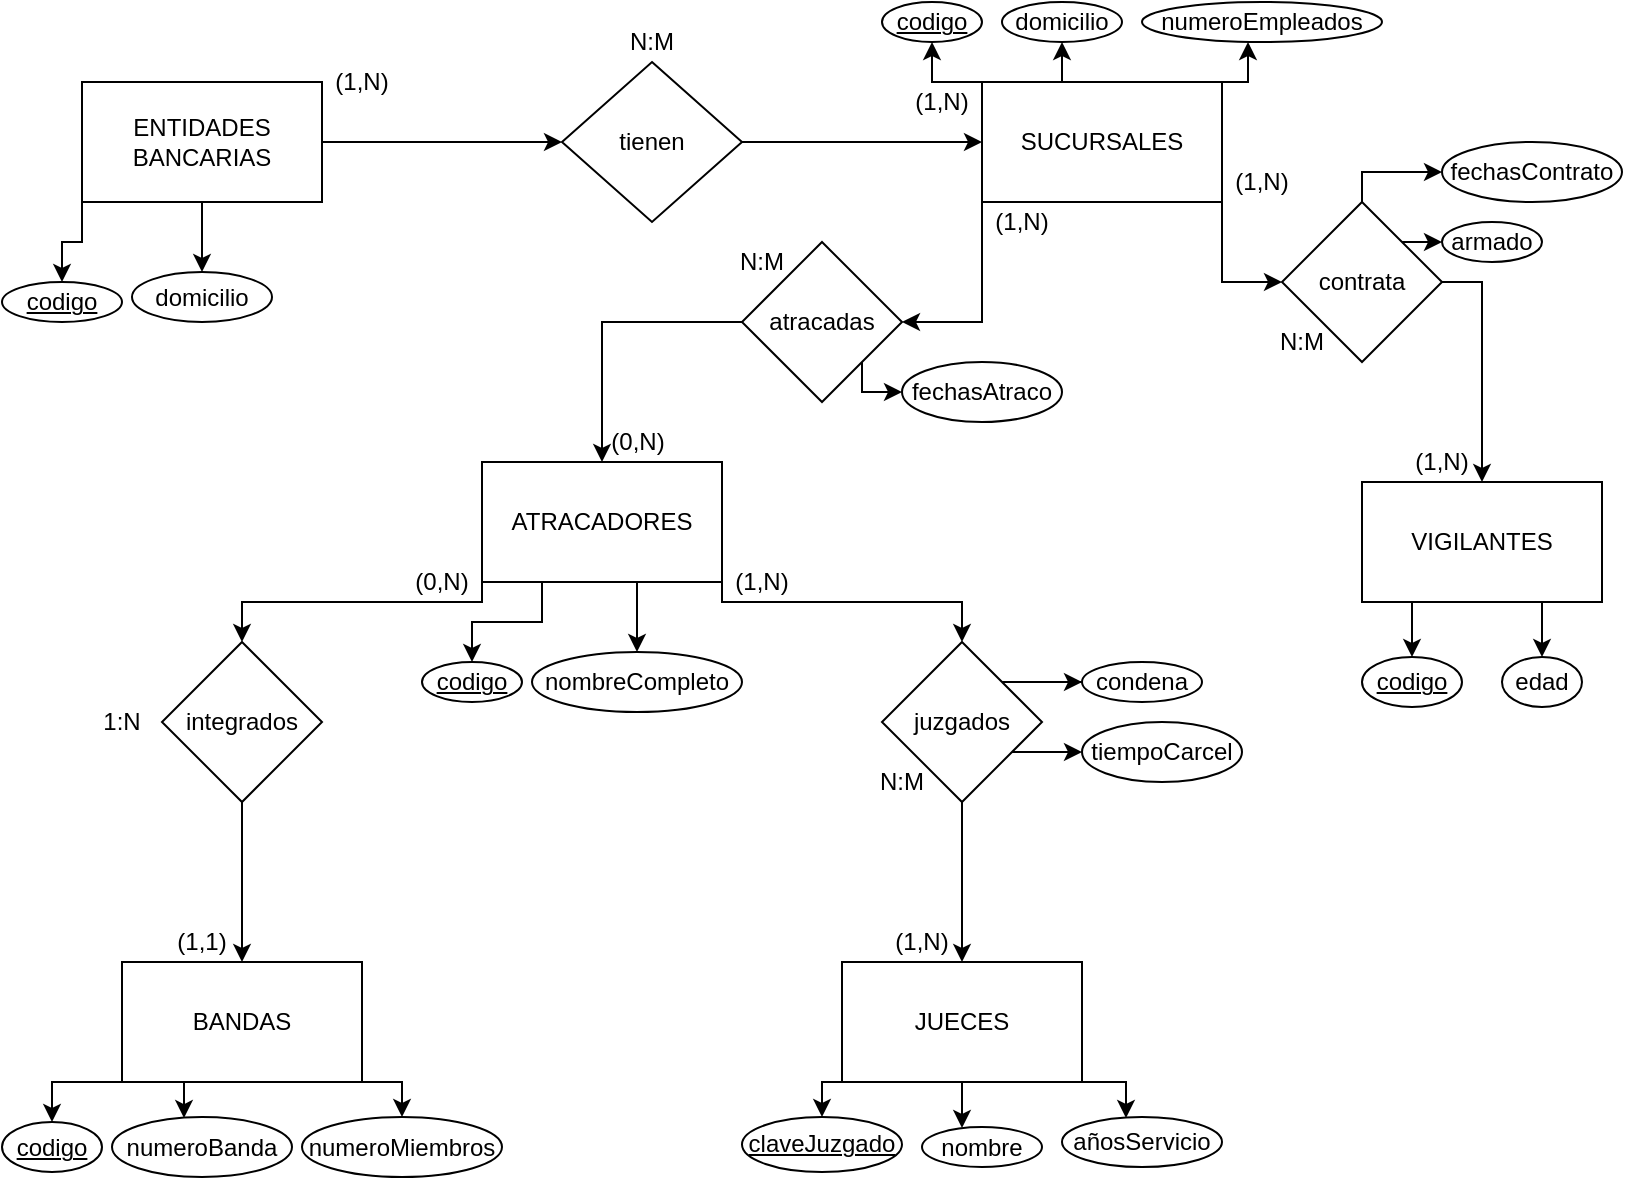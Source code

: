 <mxfile version="13.8.0" type="github"><diagram id="AYBMOdQtOQpo7kDZB5Oi" name="Page-1"><mxGraphModel dx="868" dy="451" grid="1" gridSize="10" guides="1" tooltips="1" connect="1" arrows="1" fold="1" page="1" pageScale="1" pageWidth="827" pageHeight="1169" math="0" shadow="0"><root><mxCell id="0"/><mxCell id="1" parent="0"/><mxCell id="3MPk0pqlJfTpxiWvrOGy-7" style="edgeStyle=orthogonalEdgeStyle;rounded=0;orthogonalLoop=1;jettySize=auto;html=1;entryX=0;entryY=0.5;entryDx=0;entryDy=0;" edge="1" parent="1" source="3MPk0pqlJfTpxiWvrOGy-2" target="3MPk0pqlJfTpxiWvrOGy-5"><mxGeometry relative="1" as="geometry"/></mxCell><mxCell id="3MPk0pqlJfTpxiWvrOGy-30" style="edgeStyle=orthogonalEdgeStyle;rounded=0;orthogonalLoop=1;jettySize=auto;html=1;exitX=0;exitY=1;exitDx=0;exitDy=0;" edge="1" parent="1" source="3MPk0pqlJfTpxiWvrOGy-2" target="3MPk0pqlJfTpxiWvrOGy-28"><mxGeometry relative="1" as="geometry"/></mxCell><mxCell id="3MPk0pqlJfTpxiWvrOGy-31" style="edgeStyle=orthogonalEdgeStyle;rounded=0;orthogonalLoop=1;jettySize=auto;html=1;exitX=0.5;exitY=1;exitDx=0;exitDy=0;entryX=0.5;entryY=0;entryDx=0;entryDy=0;" edge="1" parent="1" source="3MPk0pqlJfTpxiWvrOGy-2" target="3MPk0pqlJfTpxiWvrOGy-29"><mxGeometry relative="1" as="geometry"/></mxCell><mxCell id="3MPk0pqlJfTpxiWvrOGy-2" value="ENTIDADES BANCARIAS" style="rounded=0;whiteSpace=wrap;html=1;align=center;" vertex="1" parent="1"><mxGeometry x="40" y="40" width="120" height="60" as="geometry"/></mxCell><mxCell id="3MPk0pqlJfTpxiWvrOGy-9" style="edgeStyle=orthogonalEdgeStyle;rounded=0;orthogonalLoop=1;jettySize=auto;html=1;entryX=0;entryY=0.5;entryDx=0;entryDy=0;" edge="1" parent="1" source="3MPk0pqlJfTpxiWvrOGy-5" target="3MPk0pqlJfTpxiWvrOGy-8"><mxGeometry relative="1" as="geometry"/></mxCell><mxCell id="3MPk0pqlJfTpxiWvrOGy-5" value="tienen" style="rhombus;whiteSpace=wrap;html=1;align=center;" vertex="1" parent="1"><mxGeometry x="280" y="30" width="90" height="80" as="geometry"/></mxCell><mxCell id="3MPk0pqlJfTpxiWvrOGy-12" style="edgeStyle=orthogonalEdgeStyle;rounded=0;orthogonalLoop=1;jettySize=auto;html=1;exitX=1;exitY=1;exitDx=0;exitDy=0;" edge="1" parent="1" source="3MPk0pqlJfTpxiWvrOGy-8" target="3MPk0pqlJfTpxiWvrOGy-13"><mxGeometry relative="1" as="geometry"><mxPoint x="680" y="140" as="targetPoint"/></mxGeometry></mxCell><mxCell id="3MPk0pqlJfTpxiWvrOGy-17" style="edgeStyle=orthogonalEdgeStyle;rounded=0;orthogonalLoop=1;jettySize=auto;html=1;exitX=0;exitY=1;exitDx=0;exitDy=0;entryX=1;entryY=0.5;entryDx=0;entryDy=0;" edge="1" parent="1" source="3MPk0pqlJfTpxiWvrOGy-8" target="3MPk0pqlJfTpxiWvrOGy-16"><mxGeometry relative="1" as="geometry"/></mxCell><mxCell id="3MPk0pqlJfTpxiWvrOGy-61" style="edgeStyle=orthogonalEdgeStyle;rounded=0;orthogonalLoop=1;jettySize=auto;html=1;exitX=0;exitY=0;exitDx=0;exitDy=0;entryX=0.5;entryY=1;entryDx=0;entryDy=0;" edge="1" parent="1" source="3MPk0pqlJfTpxiWvrOGy-8" target="3MPk0pqlJfTpxiWvrOGy-59"><mxGeometry relative="1" as="geometry"/></mxCell><mxCell id="3MPk0pqlJfTpxiWvrOGy-67" style="edgeStyle=orthogonalEdgeStyle;rounded=0;orthogonalLoop=1;jettySize=auto;html=1;exitX=1;exitY=0;exitDx=0;exitDy=0;" edge="1" parent="1" source="3MPk0pqlJfTpxiWvrOGy-8"><mxGeometry relative="1" as="geometry"><mxPoint x="623" y="20" as="targetPoint"/><Array as="points"><mxPoint x="623" y="40"/></Array></mxGeometry></mxCell><mxCell id="3MPk0pqlJfTpxiWvrOGy-68" style="edgeStyle=orthogonalEdgeStyle;rounded=0;orthogonalLoop=1;jettySize=auto;html=1;exitX=0.25;exitY=0;exitDx=0;exitDy=0;entryX=0.5;entryY=1;entryDx=0;entryDy=0;" edge="1" parent="1" source="3MPk0pqlJfTpxiWvrOGy-8" target="3MPk0pqlJfTpxiWvrOGy-62"><mxGeometry relative="1" as="geometry"/></mxCell><mxCell id="3MPk0pqlJfTpxiWvrOGy-8" value="SUCURSALES" style="rounded=0;whiteSpace=wrap;html=1;align=center;" vertex="1" parent="1"><mxGeometry x="490" y="40" width="120" height="60" as="geometry"/></mxCell><mxCell id="3MPk0pqlJfTpxiWvrOGy-15" style="edgeStyle=orthogonalEdgeStyle;rounded=0;orthogonalLoop=1;jettySize=auto;html=1;exitX=1;exitY=0.5;exitDx=0;exitDy=0;entryX=0.5;entryY=0;entryDx=0;entryDy=0;" edge="1" parent="1" source="3MPk0pqlJfTpxiWvrOGy-13" target="3MPk0pqlJfTpxiWvrOGy-14"><mxGeometry relative="1" as="geometry"/></mxCell><mxCell id="3MPk0pqlJfTpxiWvrOGy-72" style="edgeStyle=orthogonalEdgeStyle;rounded=0;orthogonalLoop=1;jettySize=auto;html=1;exitX=1;exitY=0;exitDx=0;exitDy=0;entryX=0;entryY=0.5;entryDx=0;entryDy=0;" edge="1" parent="1" source="3MPk0pqlJfTpxiWvrOGy-13" target="3MPk0pqlJfTpxiWvrOGy-69"><mxGeometry relative="1" as="geometry"/></mxCell><mxCell id="3MPk0pqlJfTpxiWvrOGy-77" style="edgeStyle=orthogonalEdgeStyle;rounded=0;orthogonalLoop=1;jettySize=auto;html=1;exitX=0.5;exitY=0;exitDx=0;exitDy=0;entryX=0;entryY=0.5;entryDx=0;entryDy=0;" edge="1" parent="1" source="3MPk0pqlJfTpxiWvrOGy-13" target="3MPk0pqlJfTpxiWvrOGy-70"><mxGeometry relative="1" as="geometry"><Array as="points"><mxPoint x="680" y="85"/></Array></mxGeometry></mxCell><mxCell id="3MPk0pqlJfTpxiWvrOGy-13" value="contrata" style="rhombus;whiteSpace=wrap;html=1;" vertex="1" parent="1"><mxGeometry x="640" y="100" width="80" height="80" as="geometry"/></mxCell><mxCell id="3MPk0pqlJfTpxiWvrOGy-57" style="edgeStyle=orthogonalEdgeStyle;rounded=0;orthogonalLoop=1;jettySize=auto;html=1;exitX=0.25;exitY=1;exitDx=0;exitDy=0;entryX=0.5;entryY=0;entryDx=0;entryDy=0;" edge="1" parent="1" source="3MPk0pqlJfTpxiWvrOGy-14" target="3MPk0pqlJfTpxiWvrOGy-54"><mxGeometry relative="1" as="geometry"/></mxCell><mxCell id="3MPk0pqlJfTpxiWvrOGy-58" style="edgeStyle=orthogonalEdgeStyle;rounded=0;orthogonalLoop=1;jettySize=auto;html=1;exitX=0.75;exitY=1;exitDx=0;exitDy=0;entryX=0.5;entryY=0;entryDx=0;entryDy=0;" edge="1" parent="1" source="3MPk0pqlJfTpxiWvrOGy-14" target="3MPk0pqlJfTpxiWvrOGy-55"><mxGeometry relative="1" as="geometry"/></mxCell><mxCell id="3MPk0pqlJfTpxiWvrOGy-14" value="VIGILANTES" style="rounded=0;whiteSpace=wrap;html=1;align=center;" vertex="1" parent="1"><mxGeometry x="680" y="240" width="120" height="60" as="geometry"/></mxCell><mxCell id="3MPk0pqlJfTpxiWvrOGy-19" style="edgeStyle=orthogonalEdgeStyle;rounded=0;orthogonalLoop=1;jettySize=auto;html=1;exitX=0;exitY=0.5;exitDx=0;exitDy=0;entryX=0.5;entryY=0;entryDx=0;entryDy=0;" edge="1" parent="1" source="3MPk0pqlJfTpxiWvrOGy-16" target="3MPk0pqlJfTpxiWvrOGy-18"><mxGeometry relative="1" as="geometry"/></mxCell><mxCell id="3MPk0pqlJfTpxiWvrOGy-79" style="edgeStyle=orthogonalEdgeStyle;rounded=0;orthogonalLoop=1;jettySize=auto;html=1;exitX=1;exitY=1;exitDx=0;exitDy=0;entryX=0;entryY=0.5;entryDx=0;entryDy=0;" edge="1" parent="1" source="3MPk0pqlJfTpxiWvrOGy-16" target="3MPk0pqlJfTpxiWvrOGy-78"><mxGeometry relative="1" as="geometry"><Array as="points"><mxPoint x="430" y="195"/></Array></mxGeometry></mxCell><mxCell id="3MPk0pqlJfTpxiWvrOGy-16" value="atracadas" style="rhombus;whiteSpace=wrap;html=1;align=center;" vertex="1" parent="1"><mxGeometry x="370" y="120" width="80" height="80" as="geometry"/></mxCell><mxCell id="3MPk0pqlJfTpxiWvrOGy-21" style="edgeStyle=orthogonalEdgeStyle;rounded=0;orthogonalLoop=1;jettySize=auto;html=1;exitX=0;exitY=1;exitDx=0;exitDy=0;" edge="1" parent="1" source="3MPk0pqlJfTpxiWvrOGy-18" target="3MPk0pqlJfTpxiWvrOGy-20"><mxGeometry relative="1" as="geometry"><Array as="points"><mxPoint x="240" y="300"/><mxPoint x="120" y="300"/></Array></mxGeometry></mxCell><mxCell id="3MPk0pqlJfTpxiWvrOGy-23" style="edgeStyle=orthogonalEdgeStyle;rounded=0;orthogonalLoop=1;jettySize=auto;html=1;exitX=1;exitY=1;exitDx=0;exitDy=0;entryX=0.5;entryY=0;entryDx=0;entryDy=0;" edge="1" parent="1" source="3MPk0pqlJfTpxiWvrOGy-18" target="3MPk0pqlJfTpxiWvrOGy-22"><mxGeometry relative="1" as="geometry"><Array as="points"><mxPoint x="360" y="300"/><mxPoint x="480" y="300"/></Array></mxGeometry></mxCell><mxCell id="3MPk0pqlJfTpxiWvrOGy-47" style="edgeStyle=orthogonalEdgeStyle;rounded=0;orthogonalLoop=1;jettySize=auto;html=1;exitX=0.25;exitY=1;exitDx=0;exitDy=0;entryX=0.5;entryY=0;entryDx=0;entryDy=0;" edge="1" parent="1" source="3MPk0pqlJfTpxiWvrOGy-18" target="3MPk0pqlJfTpxiWvrOGy-45"><mxGeometry relative="1" as="geometry"/></mxCell><mxCell id="3MPk0pqlJfTpxiWvrOGy-48" style="edgeStyle=orthogonalEdgeStyle;rounded=0;orthogonalLoop=1;jettySize=auto;html=1;exitX=0.75;exitY=1;exitDx=0;exitDy=0;entryX=0.5;entryY=0;entryDx=0;entryDy=0;" edge="1" parent="1" source="3MPk0pqlJfTpxiWvrOGy-18" target="3MPk0pqlJfTpxiWvrOGy-46"><mxGeometry relative="1" as="geometry"/></mxCell><mxCell id="3MPk0pqlJfTpxiWvrOGy-18" value="ATRACADORES" style="rounded=0;whiteSpace=wrap;html=1;align=center;" vertex="1" parent="1"><mxGeometry x="240" y="230" width="120" height="60" as="geometry"/></mxCell><mxCell id="3MPk0pqlJfTpxiWvrOGy-25" style="edgeStyle=orthogonalEdgeStyle;rounded=0;orthogonalLoop=1;jettySize=auto;html=1;entryX=0.5;entryY=0;entryDx=0;entryDy=0;" edge="1" parent="1" source="3MPk0pqlJfTpxiWvrOGy-20" target="3MPk0pqlJfTpxiWvrOGy-24"><mxGeometry relative="1" as="geometry"/></mxCell><mxCell id="3MPk0pqlJfTpxiWvrOGy-20" value="integrados" style="rhombus;whiteSpace=wrap;html=1;align=center;" vertex="1" parent="1"><mxGeometry x="80" y="320" width="80" height="80" as="geometry"/></mxCell><mxCell id="3MPk0pqlJfTpxiWvrOGy-27" style="edgeStyle=orthogonalEdgeStyle;rounded=0;orthogonalLoop=1;jettySize=auto;html=1;entryX=0.5;entryY=0;entryDx=0;entryDy=0;" edge="1" parent="1" source="3MPk0pqlJfTpxiWvrOGy-22" target="3MPk0pqlJfTpxiWvrOGy-26"><mxGeometry relative="1" as="geometry"/></mxCell><mxCell id="3MPk0pqlJfTpxiWvrOGy-52" style="edgeStyle=orthogonalEdgeStyle;rounded=0;orthogonalLoop=1;jettySize=auto;html=1;exitX=1;exitY=1;exitDx=0;exitDy=0;entryX=0;entryY=0.5;entryDx=0;entryDy=0;" edge="1" parent="1" source="3MPk0pqlJfTpxiWvrOGy-22" target="3MPk0pqlJfTpxiWvrOGy-50"><mxGeometry relative="1" as="geometry"><Array as="points"><mxPoint x="500" y="375"/></Array></mxGeometry></mxCell><mxCell id="3MPk0pqlJfTpxiWvrOGy-53" style="edgeStyle=orthogonalEdgeStyle;rounded=0;orthogonalLoop=1;jettySize=auto;html=1;exitX=1;exitY=0;exitDx=0;exitDy=0;entryX=0;entryY=0.5;entryDx=0;entryDy=0;" edge="1" parent="1" source="3MPk0pqlJfTpxiWvrOGy-22" target="3MPk0pqlJfTpxiWvrOGy-51"><mxGeometry relative="1" as="geometry"/></mxCell><mxCell id="3MPk0pqlJfTpxiWvrOGy-22" value="juzgados" style="rhombus;whiteSpace=wrap;html=1;align=center;" vertex="1" parent="1"><mxGeometry x="440" y="320" width="80" height="80" as="geometry"/></mxCell><mxCell id="3MPk0pqlJfTpxiWvrOGy-35" style="edgeStyle=orthogonalEdgeStyle;rounded=0;orthogonalLoop=1;jettySize=auto;html=1;exitX=0;exitY=1;exitDx=0;exitDy=0;entryX=0.5;entryY=0;entryDx=0;entryDy=0;" edge="1" parent="1" source="3MPk0pqlJfTpxiWvrOGy-24" target="3MPk0pqlJfTpxiWvrOGy-32"><mxGeometry relative="1" as="geometry"><Array as="points"><mxPoint x="25" y="540"/></Array></mxGeometry></mxCell><mxCell id="3MPk0pqlJfTpxiWvrOGy-36" style="edgeStyle=orthogonalEdgeStyle;rounded=0;orthogonalLoop=1;jettySize=auto;html=1;exitX=0.25;exitY=1;exitDx=0;exitDy=0;entryX=0.4;entryY=0.017;entryDx=0;entryDy=0;entryPerimeter=0;" edge="1" parent="1" source="3MPk0pqlJfTpxiWvrOGy-24" target="3MPk0pqlJfTpxiWvrOGy-33"><mxGeometry relative="1" as="geometry"/></mxCell><mxCell id="3MPk0pqlJfTpxiWvrOGy-37" style="edgeStyle=orthogonalEdgeStyle;rounded=0;orthogonalLoop=1;jettySize=auto;html=1;exitX=1;exitY=1;exitDx=0;exitDy=0;entryX=0.5;entryY=0;entryDx=0;entryDy=0;" edge="1" parent="1" source="3MPk0pqlJfTpxiWvrOGy-24" target="3MPk0pqlJfTpxiWvrOGy-34"><mxGeometry relative="1" as="geometry"/></mxCell><mxCell id="3MPk0pqlJfTpxiWvrOGy-24" value="BANDAS" style="rounded=0;whiteSpace=wrap;html=1;align=center;" vertex="1" parent="1"><mxGeometry x="60" y="480" width="120" height="60" as="geometry"/></mxCell><mxCell id="3MPk0pqlJfTpxiWvrOGy-41" style="edgeStyle=orthogonalEdgeStyle;rounded=0;orthogonalLoop=1;jettySize=auto;html=1;exitX=0;exitY=1;exitDx=0;exitDy=0;entryX=0.5;entryY=0;entryDx=0;entryDy=0;" edge="1" parent="1" source="3MPk0pqlJfTpxiWvrOGy-26" target="3MPk0pqlJfTpxiWvrOGy-38"><mxGeometry relative="1" as="geometry"/></mxCell><mxCell id="3MPk0pqlJfTpxiWvrOGy-43" style="edgeStyle=orthogonalEdgeStyle;rounded=0;orthogonalLoop=1;jettySize=auto;html=1;exitX=0.5;exitY=1;exitDx=0;exitDy=0;" edge="1" parent="1" source="3MPk0pqlJfTpxiWvrOGy-26"><mxGeometry relative="1" as="geometry"><mxPoint x="480" y="563" as="targetPoint"/></mxGeometry></mxCell><mxCell id="3MPk0pqlJfTpxiWvrOGy-44" style="edgeStyle=orthogonalEdgeStyle;rounded=0;orthogonalLoop=1;jettySize=auto;html=1;exitX=1;exitY=1;exitDx=0;exitDy=0;entryX=0.4;entryY=0.02;entryDx=0;entryDy=0;entryPerimeter=0;" edge="1" parent="1" source="3MPk0pqlJfTpxiWvrOGy-26" target="3MPk0pqlJfTpxiWvrOGy-40"><mxGeometry relative="1" as="geometry"/></mxCell><mxCell id="3MPk0pqlJfTpxiWvrOGy-26" value="JUECES" style="rounded=0;whiteSpace=wrap;html=1;align=center;" vertex="1" parent="1"><mxGeometry x="420" y="480" width="120" height="60" as="geometry"/></mxCell><mxCell id="3MPk0pqlJfTpxiWvrOGy-28" value="codigo" style="ellipse;whiteSpace=wrap;html=1;align=center;fontStyle=4;" vertex="1" parent="1"><mxGeometry y="140" width="60" height="20" as="geometry"/></mxCell><mxCell id="3MPk0pqlJfTpxiWvrOGy-29" value="domicilio" style="ellipse;whiteSpace=wrap;html=1;align=center;" vertex="1" parent="1"><mxGeometry x="65" y="135" width="70" height="25" as="geometry"/></mxCell><mxCell id="3MPk0pqlJfTpxiWvrOGy-32" value="codigo" style="ellipse;whiteSpace=wrap;html=1;align=center;fontStyle=4;" vertex="1" parent="1"><mxGeometry y="560" width="50" height="25" as="geometry"/></mxCell><mxCell id="3MPk0pqlJfTpxiWvrOGy-33" value="numeroBanda" style="ellipse;whiteSpace=wrap;html=1;align=center;" vertex="1" parent="1"><mxGeometry x="55" y="557.5" width="90" height="30" as="geometry"/></mxCell><mxCell id="3MPk0pqlJfTpxiWvrOGy-34" value="numeroMiembros" style="ellipse;whiteSpace=wrap;html=1;align=center;" vertex="1" parent="1"><mxGeometry x="150" y="557.5" width="100" height="30" as="geometry"/></mxCell><mxCell id="3MPk0pqlJfTpxiWvrOGy-38" value="claveJuzgado" style="ellipse;whiteSpace=wrap;html=1;align=center;fontStyle=4;" vertex="1" parent="1"><mxGeometry x="370" y="557.5" width="80" height="27.5" as="geometry"/></mxCell><mxCell id="3MPk0pqlJfTpxiWvrOGy-39" value="nombre" style="ellipse;whiteSpace=wrap;html=1;align=center;" vertex="1" parent="1"><mxGeometry x="460" y="562.5" width="60" height="20" as="geometry"/></mxCell><mxCell id="3MPk0pqlJfTpxiWvrOGy-40" value="añosServicio" style="ellipse;whiteSpace=wrap;html=1;align=center;" vertex="1" parent="1"><mxGeometry x="530" y="557.5" width="80" height="25" as="geometry"/></mxCell><mxCell id="3MPk0pqlJfTpxiWvrOGy-45" value="codigo" style="ellipse;whiteSpace=wrap;html=1;align=center;fontStyle=4;" vertex="1" parent="1"><mxGeometry x="210" y="330" width="50" height="20" as="geometry"/></mxCell><mxCell id="3MPk0pqlJfTpxiWvrOGy-46" value="nombreCompleto" style="ellipse;whiteSpace=wrap;html=1;align=center;" vertex="1" parent="1"><mxGeometry x="265" y="325" width="105" height="30" as="geometry"/></mxCell><mxCell id="3MPk0pqlJfTpxiWvrOGy-50" value="tiempoCarcel" style="ellipse;whiteSpace=wrap;html=1;align=center;" vertex="1" parent="1"><mxGeometry x="540" y="360" width="80" height="30" as="geometry"/></mxCell><mxCell id="3MPk0pqlJfTpxiWvrOGy-51" value="condena" style="ellipse;whiteSpace=wrap;html=1;align=center;" vertex="1" parent="1"><mxGeometry x="540" y="330" width="60" height="20" as="geometry"/></mxCell><mxCell id="3MPk0pqlJfTpxiWvrOGy-54" value="codigo" style="ellipse;whiteSpace=wrap;html=1;align=center;fontStyle=4;" vertex="1" parent="1"><mxGeometry x="680" y="327.5" width="50" height="25" as="geometry"/></mxCell><mxCell id="3MPk0pqlJfTpxiWvrOGy-55" value="edad" style="ellipse;whiteSpace=wrap;html=1;align=center;" vertex="1" parent="1"><mxGeometry x="750" y="327.5" width="40" height="25" as="geometry"/></mxCell><mxCell id="3MPk0pqlJfTpxiWvrOGy-59" value="codigo" style="ellipse;whiteSpace=wrap;html=1;align=center;fontStyle=4;" vertex="1" parent="1"><mxGeometry x="440" width="50" height="20" as="geometry"/></mxCell><mxCell id="3MPk0pqlJfTpxiWvrOGy-62" value="domicilio" style="ellipse;whiteSpace=wrap;html=1;align=center;" vertex="1" parent="1"><mxGeometry x="500" width="60" height="20" as="geometry"/></mxCell><mxCell id="3MPk0pqlJfTpxiWvrOGy-65" value="numeroEmpleados" style="ellipse;whiteSpace=wrap;html=1;align=center;" vertex="1" parent="1"><mxGeometry x="570" width="120" height="20" as="geometry"/></mxCell><mxCell id="3MPk0pqlJfTpxiWvrOGy-69" value="armado" style="ellipse;whiteSpace=wrap;html=1;align=center;" vertex="1" parent="1"><mxGeometry x="720" y="110" width="50" height="20" as="geometry"/></mxCell><mxCell id="3MPk0pqlJfTpxiWvrOGy-70" value="fechasContrato" style="ellipse;whiteSpace=wrap;html=1;align=center;" vertex="1" parent="1"><mxGeometry x="720" y="70" width="90" height="30" as="geometry"/></mxCell><mxCell id="3MPk0pqlJfTpxiWvrOGy-78" value="fechasAtraco" style="ellipse;whiteSpace=wrap;html=1;align=center;" vertex="1" parent="1"><mxGeometry x="450" y="180" width="80" height="30" as="geometry"/></mxCell><mxCell id="3MPk0pqlJfTpxiWvrOGy-80" value="(1,N)" style="text;html=1;strokeColor=none;fillColor=none;align=center;verticalAlign=middle;whiteSpace=wrap;rounded=0;" vertex="1" parent="1"><mxGeometry x="160" y="30" width="40" height="20" as="geometry"/></mxCell><mxCell id="3MPk0pqlJfTpxiWvrOGy-81" value="N:M" style="text;html=1;strokeColor=none;fillColor=none;align=center;verticalAlign=middle;whiteSpace=wrap;rounded=0;" vertex="1" parent="1"><mxGeometry x="305" y="10" width="40" height="20" as="geometry"/></mxCell><mxCell id="3MPk0pqlJfTpxiWvrOGy-82" value="(1,N)" style="text;html=1;strokeColor=none;fillColor=none;align=center;verticalAlign=middle;whiteSpace=wrap;rounded=0;" vertex="1" parent="1"><mxGeometry x="450" y="40" width="40" height="20" as="geometry"/></mxCell><mxCell id="3MPk0pqlJfTpxiWvrOGy-83" value="(1,1)" style="text;html=1;strokeColor=none;fillColor=none;align=center;verticalAlign=middle;whiteSpace=wrap;rounded=0;" vertex="1" parent="1"><mxGeometry x="80" y="460" width="40" height="20" as="geometry"/></mxCell><mxCell id="3MPk0pqlJfTpxiWvrOGy-84" value="1:N" style="text;html=1;strokeColor=none;fillColor=none;align=center;verticalAlign=middle;whiteSpace=wrap;rounded=0;" vertex="1" parent="1"><mxGeometry x="40" y="350" width="40" height="20" as="geometry"/></mxCell><mxCell id="3MPk0pqlJfTpxiWvrOGy-85" value="(0,N)" style="text;html=1;strokeColor=none;fillColor=none;align=center;verticalAlign=middle;whiteSpace=wrap;rounded=0;" vertex="1" parent="1"><mxGeometry x="200" y="280" width="40" height="20" as="geometry"/></mxCell><mxCell id="3MPk0pqlJfTpxiWvrOGy-86" value="N:M" style="text;html=1;strokeColor=none;fillColor=none;align=center;verticalAlign=middle;whiteSpace=wrap;rounded=0;" vertex="1" parent="1"><mxGeometry x="430" y="380" width="40" height="20" as="geometry"/></mxCell><mxCell id="3MPk0pqlJfTpxiWvrOGy-87" value="(1,N)" style="text;html=1;strokeColor=none;fillColor=none;align=center;verticalAlign=middle;whiteSpace=wrap;rounded=0;" vertex="1" parent="1"><mxGeometry x="440" y="460" width="40" height="20" as="geometry"/></mxCell><mxCell id="3MPk0pqlJfTpxiWvrOGy-88" value="(1,N)" style="text;html=1;strokeColor=none;fillColor=none;align=center;verticalAlign=middle;whiteSpace=wrap;rounded=0;" vertex="1" parent="1"><mxGeometry x="360" y="280" width="40" height="20" as="geometry"/></mxCell><mxCell id="3MPk0pqlJfTpxiWvrOGy-89" value="(1,N)" style="text;html=1;strokeColor=none;fillColor=none;align=center;verticalAlign=middle;whiteSpace=wrap;rounded=0;" vertex="1" parent="1"><mxGeometry x="610" y="80" width="40" height="20" as="geometry"/></mxCell><mxCell id="3MPk0pqlJfTpxiWvrOGy-90" value="(1,N)" style="text;html=1;strokeColor=none;fillColor=none;align=center;verticalAlign=middle;whiteSpace=wrap;rounded=0;" vertex="1" parent="1"><mxGeometry x="700" y="220" width="40" height="20" as="geometry"/></mxCell><mxCell id="3MPk0pqlJfTpxiWvrOGy-91" value="N:M" style="text;html=1;strokeColor=none;fillColor=none;align=center;verticalAlign=middle;whiteSpace=wrap;rounded=0;" vertex="1" parent="1"><mxGeometry x="630" y="160" width="40" height="20" as="geometry"/></mxCell><mxCell id="3MPk0pqlJfTpxiWvrOGy-92" value="(0,N)" style="text;html=1;strokeColor=none;fillColor=none;align=center;verticalAlign=middle;whiteSpace=wrap;rounded=0;" vertex="1" parent="1"><mxGeometry x="297.5" y="210" width="40" height="20" as="geometry"/></mxCell><mxCell id="3MPk0pqlJfTpxiWvrOGy-93" value="(1,N)" style="text;html=1;strokeColor=none;fillColor=none;align=center;verticalAlign=middle;whiteSpace=wrap;rounded=0;" vertex="1" parent="1"><mxGeometry x="490" y="100" width="40" height="20" as="geometry"/></mxCell><mxCell id="3MPk0pqlJfTpxiWvrOGy-94" value="N:M" style="text;html=1;strokeColor=none;fillColor=none;align=center;verticalAlign=middle;whiteSpace=wrap;rounded=0;" vertex="1" parent="1"><mxGeometry x="360" y="120" width="40" height="20" as="geometry"/></mxCell></root></mxGraphModel></diagram></mxfile>
